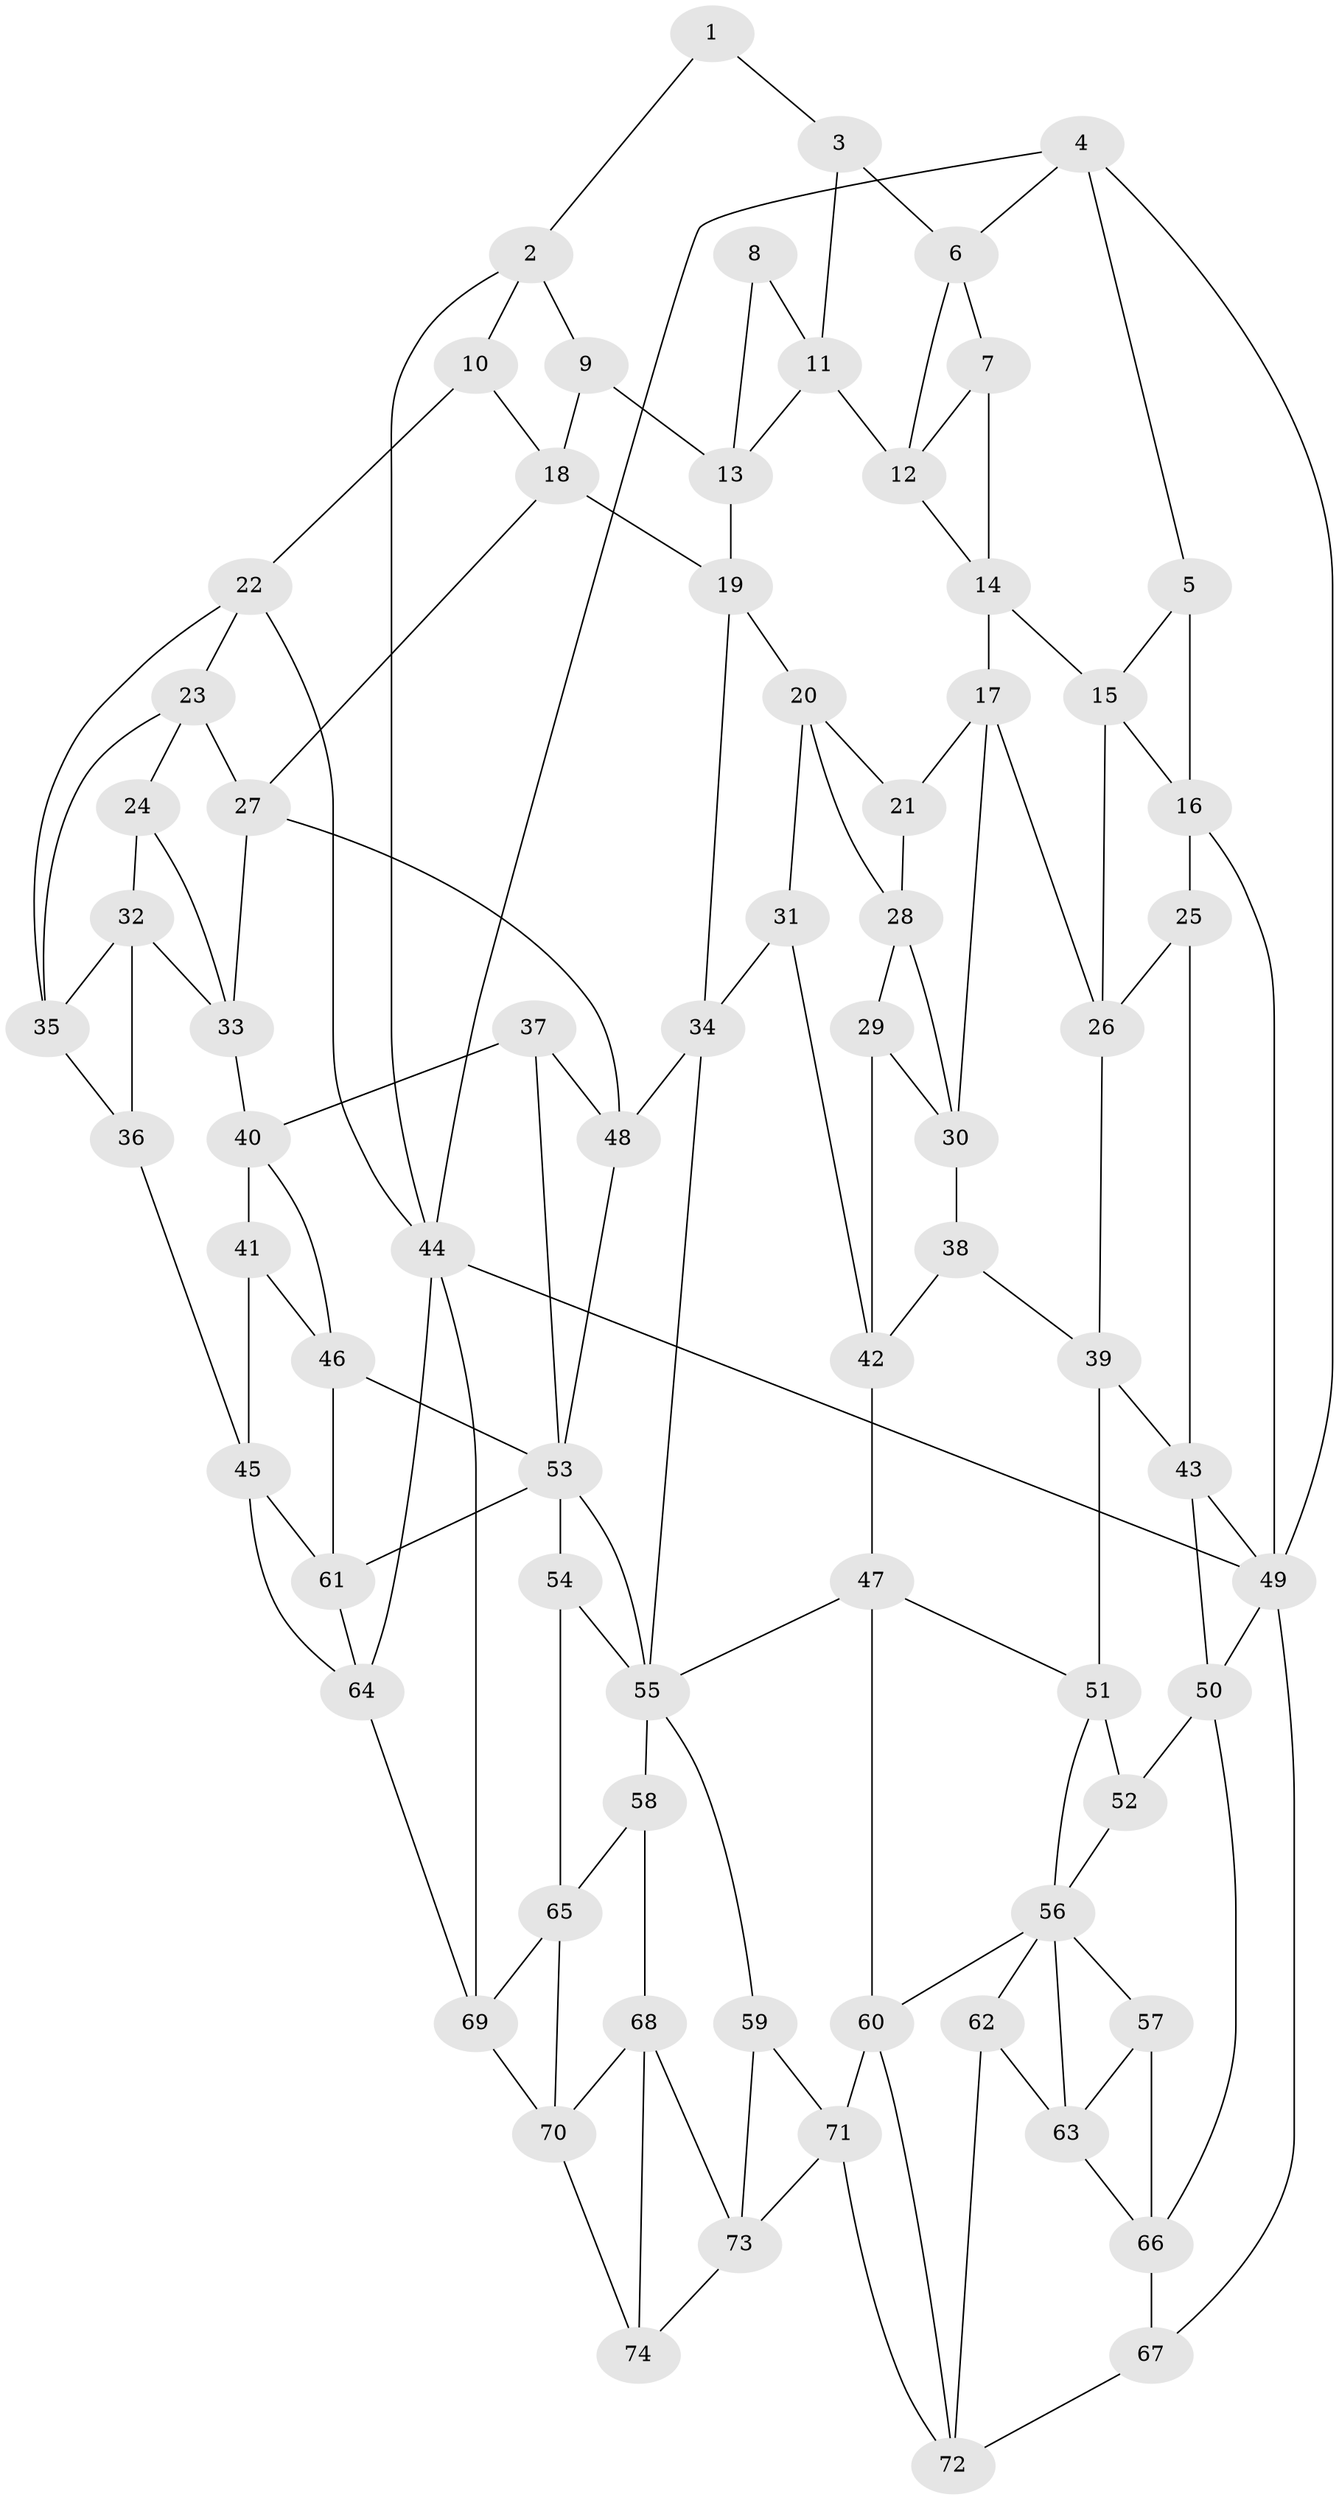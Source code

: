 // original degree distribution, {4: 0.25170068027210885, 5: 0.48299319727891155, 3: 0.02040816326530612, 6: 0.24489795918367346}
// Generated by graph-tools (version 1.1) at 2025/51/03/09/25 03:51:00]
// undirected, 74 vertices, 140 edges
graph export_dot {
graph [start="1"]
  node [color=gray90,style=filled];
  1;
  2;
  3;
  4;
  5;
  6;
  7;
  8;
  9;
  10;
  11;
  12;
  13;
  14;
  15;
  16;
  17;
  18;
  19;
  20;
  21;
  22;
  23;
  24;
  25;
  26;
  27;
  28;
  29;
  30;
  31;
  32;
  33;
  34;
  35;
  36;
  37;
  38;
  39;
  40;
  41;
  42;
  43;
  44;
  45;
  46;
  47;
  48;
  49;
  50;
  51;
  52;
  53;
  54;
  55;
  56;
  57;
  58;
  59;
  60;
  61;
  62;
  63;
  64;
  65;
  66;
  67;
  68;
  69;
  70;
  71;
  72;
  73;
  74;
  1 -- 2 [weight=1.0];
  1 -- 3 [weight=1.0];
  2 -- 9 [weight=1.0];
  2 -- 10 [weight=1.0];
  2 -- 44 [weight=1.0];
  3 -- 6 [weight=1.0];
  3 -- 11 [weight=1.0];
  4 -- 5 [weight=1.0];
  4 -- 6 [weight=1.0];
  4 -- 44 [weight=1.0];
  4 -- 49 [weight=1.0];
  5 -- 15 [weight=1.0];
  5 -- 16 [weight=1.0];
  6 -- 7 [weight=1.0];
  6 -- 12 [weight=1.0];
  7 -- 12 [weight=1.0];
  7 -- 14 [weight=1.0];
  8 -- 11 [weight=1.0];
  8 -- 13 [weight=1.0];
  9 -- 13 [weight=1.0];
  9 -- 18 [weight=1.0];
  10 -- 18 [weight=1.0];
  10 -- 22 [weight=1.0];
  11 -- 12 [weight=1.0];
  11 -- 13 [weight=1.0];
  12 -- 14 [weight=1.0];
  13 -- 19 [weight=1.0];
  14 -- 15 [weight=1.0];
  14 -- 17 [weight=1.0];
  15 -- 16 [weight=1.0];
  15 -- 26 [weight=1.0];
  16 -- 25 [weight=1.0];
  16 -- 49 [weight=1.0];
  17 -- 21 [weight=1.0];
  17 -- 26 [weight=1.0];
  17 -- 30 [weight=1.0];
  18 -- 19 [weight=1.0];
  18 -- 27 [weight=1.0];
  19 -- 20 [weight=1.0];
  19 -- 34 [weight=1.0];
  20 -- 21 [weight=1.0];
  20 -- 28 [weight=1.0];
  20 -- 31 [weight=1.0];
  21 -- 28 [weight=1.0];
  22 -- 23 [weight=1.0];
  22 -- 35 [weight=1.0];
  22 -- 44 [weight=1.0];
  23 -- 24 [weight=1.0];
  23 -- 27 [weight=1.0];
  23 -- 35 [weight=1.0];
  24 -- 32 [weight=1.0];
  24 -- 33 [weight=1.0];
  25 -- 26 [weight=1.0];
  25 -- 43 [weight=1.0];
  26 -- 39 [weight=1.0];
  27 -- 33 [weight=1.0];
  27 -- 48 [weight=1.0];
  28 -- 29 [weight=1.0];
  28 -- 30 [weight=1.0];
  29 -- 30 [weight=1.0];
  29 -- 42 [weight=1.0];
  30 -- 38 [weight=1.0];
  31 -- 34 [weight=1.0];
  31 -- 42 [weight=1.0];
  32 -- 33 [weight=1.0];
  32 -- 35 [weight=1.0];
  32 -- 36 [weight=1.0];
  33 -- 40 [weight=1.0];
  34 -- 48 [weight=1.0];
  34 -- 55 [weight=1.0];
  35 -- 36 [weight=1.0];
  36 -- 45 [weight=1.0];
  37 -- 40 [weight=1.0];
  37 -- 48 [weight=1.0];
  37 -- 53 [weight=1.0];
  38 -- 39 [weight=1.0];
  38 -- 42 [weight=1.0];
  39 -- 43 [weight=1.0];
  39 -- 51 [weight=1.0];
  40 -- 41 [weight=1.0];
  40 -- 46 [weight=1.0];
  41 -- 45 [weight=1.0];
  41 -- 46 [weight=1.0];
  42 -- 47 [weight=1.0];
  43 -- 49 [weight=1.0];
  43 -- 50 [weight=1.0];
  44 -- 49 [weight=1.0];
  44 -- 64 [weight=1.0];
  44 -- 69 [weight=1.0];
  45 -- 61 [weight=1.0];
  45 -- 64 [weight=1.0];
  46 -- 53 [weight=1.0];
  46 -- 61 [weight=1.0];
  47 -- 51 [weight=1.0];
  47 -- 55 [weight=1.0];
  47 -- 60 [weight=1.0];
  48 -- 53 [weight=1.0];
  49 -- 50 [weight=1.0];
  49 -- 67 [weight=1.0];
  50 -- 52 [weight=2.0];
  50 -- 66 [weight=1.0];
  51 -- 52 [weight=3.0];
  51 -- 56 [weight=1.0];
  52 -- 56 [weight=1.0];
  53 -- 54 [weight=1.0];
  53 -- 55 [weight=1.0];
  53 -- 61 [weight=1.0];
  54 -- 55 [weight=1.0];
  54 -- 65 [weight=1.0];
  55 -- 58 [weight=1.0];
  55 -- 59 [weight=1.0];
  56 -- 57 [weight=1.0];
  56 -- 60 [weight=1.0];
  56 -- 62 [weight=1.0];
  56 -- 63 [weight=1.0];
  57 -- 63 [weight=1.0];
  57 -- 66 [weight=1.0];
  58 -- 65 [weight=1.0];
  58 -- 68 [weight=1.0];
  59 -- 71 [weight=1.0];
  59 -- 73 [weight=1.0];
  60 -- 71 [weight=1.0];
  60 -- 72 [weight=1.0];
  61 -- 64 [weight=1.0];
  62 -- 63 [weight=1.0];
  62 -- 72 [weight=1.0];
  63 -- 66 [weight=1.0];
  64 -- 69 [weight=1.0];
  65 -- 69 [weight=1.0];
  65 -- 70 [weight=1.0];
  66 -- 67 [weight=1.0];
  67 -- 72 [weight=1.0];
  68 -- 70 [weight=1.0];
  68 -- 73 [weight=1.0];
  68 -- 74 [weight=1.0];
  69 -- 70 [weight=1.0];
  70 -- 74 [weight=1.0];
  71 -- 72 [weight=1.0];
  71 -- 73 [weight=1.0];
  73 -- 74 [weight=1.0];
}
